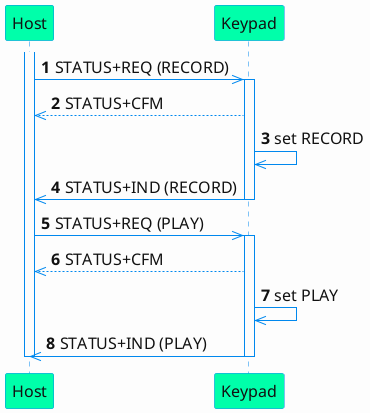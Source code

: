 @startuml keypad-states-record-play

skinparam useBetaStyle true
skinparam shadowing false

<style>
sequenceDiagram {
    BackGroundColor #fdfdfd
    FontColor #111
    FontStyle "Roboto,Helvetica,Arial,sans-serif"
    FontSize 16

    lifeline {
        LineColor #0088ee
    }

    arrow {
        FontColor #111
        LineColor #0088ee
    }

    participant {
        BackGroundColor #00ffaa
        LineColor #0088ee
    }
}
}
</style>

autonumber

participant Host
participant Keypad

activate Host
Host ->> Keypad: STATUS+REQ (RECORD)
activate Keypad
Keypad -->> Host: STATUS+CFM
Keypad ->> Keypad : set RECORD
Keypad ->> Host: STATUS+IND (RECORD)
deactivate Keypad

Host ->> Keypad: STATUS+REQ (PLAY)
activate Keypad
Keypad -->> Host: STATUS+CFM
Keypad ->> Keypad : set PLAY
Keypad ->> Host: STATUS+IND (PLAY)
deactivate Keypad
deactivate Host

@enduml
